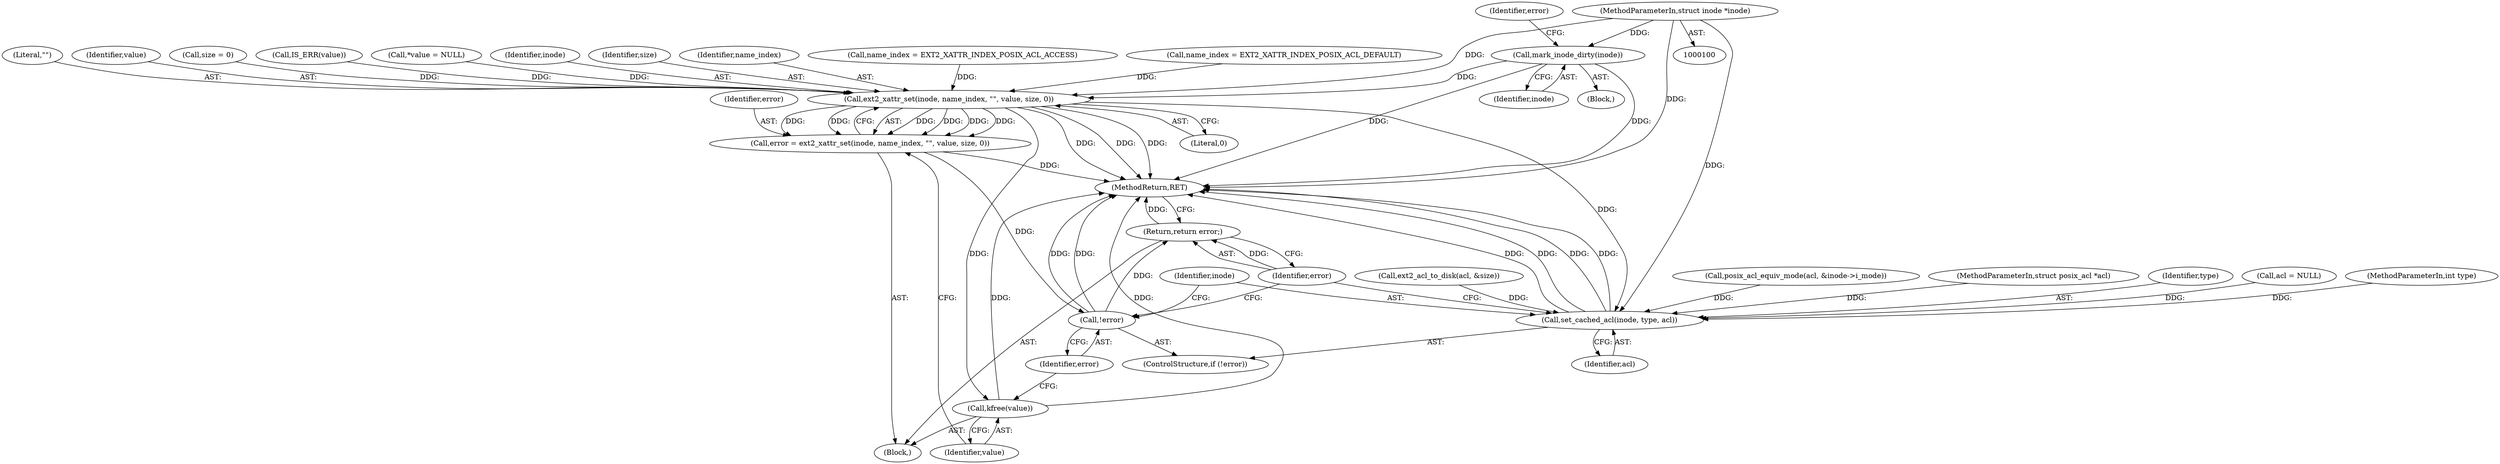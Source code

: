 digraph "1_linux_073931017b49d9458aa351605b43a7e34598caef_2@pointer" {
"1000146" [label="(Call,mark_inode_dirty(inode))"];
"1000101" [label="(MethodParameterIn,struct inode *inode)"];
"1000196" [label="(Call,ext2_xattr_set(inode, name_index, \"\", value, size, 0))"];
"1000194" [label="(Call,error = ext2_xattr_set(inode, name_index, \"\", value, size, 0))"];
"1000206" [label="(Call,!error)"];
"1000212" [label="(Return,return error;)"];
"1000203" [label="(Call,kfree(value))"];
"1000208" [label="(Call,set_cached_acl(inode, type, acl))"];
"1000127" [label="(Call,posix_acl_equiv_mode(acl, &inode->i_mode))"];
"1000212" [label="(Return,return error;)"];
"1000203" [label="(Call,kfree(value))"];
"1000102" [label="(MethodParameterIn,struct posix_acl *acl)"];
"1000208" [label="(Call,set_cached_acl(inode, type, acl))"];
"1000194" [label="(Call,error = ext2_xattr_set(inode, name_index, \"\", value, size, 0))"];
"1000195" [label="(Identifier,error)"];
"1000196" [label="(Call,ext2_xattr_set(inode, name_index, \"\", value, size, 0))"];
"1000157" [label="(Call,name_index = EXT2_XATTR_INDEX_POSIX_ACL_DEFAULT)"];
"1000210" [label="(Identifier,type)"];
"1000199" [label="(Literal,\"\")"];
"1000200" [label="(Identifier,value)"];
"1000152" [label="(Call,acl = NULL)"];
"1000207" [label="(Identifier,error)"];
"1000202" [label="(Literal,0)"];
"1000111" [label="(Call,size = 0)"];
"1000187" [label="(Call,IS_ERR(value))"];
"1000104" [label="(Block,)"];
"1000101" [label="(MethodParameterIn,struct inode *inode)"];
"1000205" [label="(ControlStructure,if (!error))"];
"1000150" [label="(Identifier,error)"];
"1000211" [label="(Identifier,acl)"];
"1000103" [label="(MethodParameterIn,int type)"];
"1000146" [label="(Call,mark_inode_dirty(inode))"];
"1000107" [label="(Call,*value = NULL)"];
"1000147" [label="(Identifier,inode)"];
"1000213" [label="(Identifier,error)"];
"1000214" [label="(MethodReturn,RET)"];
"1000209" [label="(Identifier,inode)"];
"1000182" [label="(Call,ext2_acl_to_disk(acl, &size))"];
"1000197" [label="(Identifier,inode)"];
"1000201" [label="(Identifier,size)"];
"1000204" [label="(Identifier,value)"];
"1000198" [label="(Identifier,name_index)"];
"1000140" [label="(Block,)"];
"1000119" [label="(Call,name_index = EXT2_XATTR_INDEX_POSIX_ACL_ACCESS)"];
"1000206" [label="(Call,!error)"];
"1000146" -> "1000140"  [label="AST: "];
"1000146" -> "1000147"  [label="CFG: "];
"1000147" -> "1000146"  [label="AST: "];
"1000150" -> "1000146"  [label="CFG: "];
"1000146" -> "1000214"  [label="DDG: "];
"1000146" -> "1000214"  [label="DDG: "];
"1000101" -> "1000146"  [label="DDG: "];
"1000146" -> "1000196"  [label="DDG: "];
"1000101" -> "1000100"  [label="AST: "];
"1000101" -> "1000214"  [label="DDG: "];
"1000101" -> "1000196"  [label="DDG: "];
"1000101" -> "1000208"  [label="DDG: "];
"1000196" -> "1000194"  [label="AST: "];
"1000196" -> "1000202"  [label="CFG: "];
"1000197" -> "1000196"  [label="AST: "];
"1000198" -> "1000196"  [label="AST: "];
"1000199" -> "1000196"  [label="AST: "];
"1000200" -> "1000196"  [label="AST: "];
"1000201" -> "1000196"  [label="AST: "];
"1000202" -> "1000196"  [label="AST: "];
"1000194" -> "1000196"  [label="CFG: "];
"1000196" -> "1000214"  [label="DDG: "];
"1000196" -> "1000214"  [label="DDG: "];
"1000196" -> "1000214"  [label="DDG: "];
"1000196" -> "1000194"  [label="DDG: "];
"1000196" -> "1000194"  [label="DDG: "];
"1000196" -> "1000194"  [label="DDG: "];
"1000196" -> "1000194"  [label="DDG: "];
"1000196" -> "1000194"  [label="DDG: "];
"1000196" -> "1000194"  [label="DDG: "];
"1000157" -> "1000196"  [label="DDG: "];
"1000119" -> "1000196"  [label="DDG: "];
"1000187" -> "1000196"  [label="DDG: "];
"1000107" -> "1000196"  [label="DDG: "];
"1000111" -> "1000196"  [label="DDG: "];
"1000196" -> "1000203"  [label="DDG: "];
"1000196" -> "1000208"  [label="DDG: "];
"1000194" -> "1000104"  [label="AST: "];
"1000195" -> "1000194"  [label="AST: "];
"1000204" -> "1000194"  [label="CFG: "];
"1000194" -> "1000214"  [label="DDG: "];
"1000194" -> "1000206"  [label="DDG: "];
"1000206" -> "1000205"  [label="AST: "];
"1000206" -> "1000207"  [label="CFG: "];
"1000207" -> "1000206"  [label="AST: "];
"1000209" -> "1000206"  [label="CFG: "];
"1000213" -> "1000206"  [label="CFG: "];
"1000206" -> "1000214"  [label="DDG: "];
"1000206" -> "1000214"  [label="DDG: "];
"1000206" -> "1000212"  [label="DDG: "];
"1000212" -> "1000104"  [label="AST: "];
"1000212" -> "1000213"  [label="CFG: "];
"1000213" -> "1000212"  [label="AST: "];
"1000214" -> "1000212"  [label="CFG: "];
"1000212" -> "1000214"  [label="DDG: "];
"1000213" -> "1000212"  [label="DDG: "];
"1000203" -> "1000104"  [label="AST: "];
"1000203" -> "1000204"  [label="CFG: "];
"1000204" -> "1000203"  [label="AST: "];
"1000207" -> "1000203"  [label="CFG: "];
"1000203" -> "1000214"  [label="DDG: "];
"1000203" -> "1000214"  [label="DDG: "];
"1000208" -> "1000205"  [label="AST: "];
"1000208" -> "1000211"  [label="CFG: "];
"1000209" -> "1000208"  [label="AST: "];
"1000210" -> "1000208"  [label="AST: "];
"1000211" -> "1000208"  [label="AST: "];
"1000213" -> "1000208"  [label="CFG: "];
"1000208" -> "1000214"  [label="DDG: "];
"1000208" -> "1000214"  [label="DDG: "];
"1000208" -> "1000214"  [label="DDG: "];
"1000208" -> "1000214"  [label="DDG: "];
"1000103" -> "1000208"  [label="DDG: "];
"1000152" -> "1000208"  [label="DDG: "];
"1000127" -> "1000208"  [label="DDG: "];
"1000182" -> "1000208"  [label="DDG: "];
"1000102" -> "1000208"  [label="DDG: "];
}
